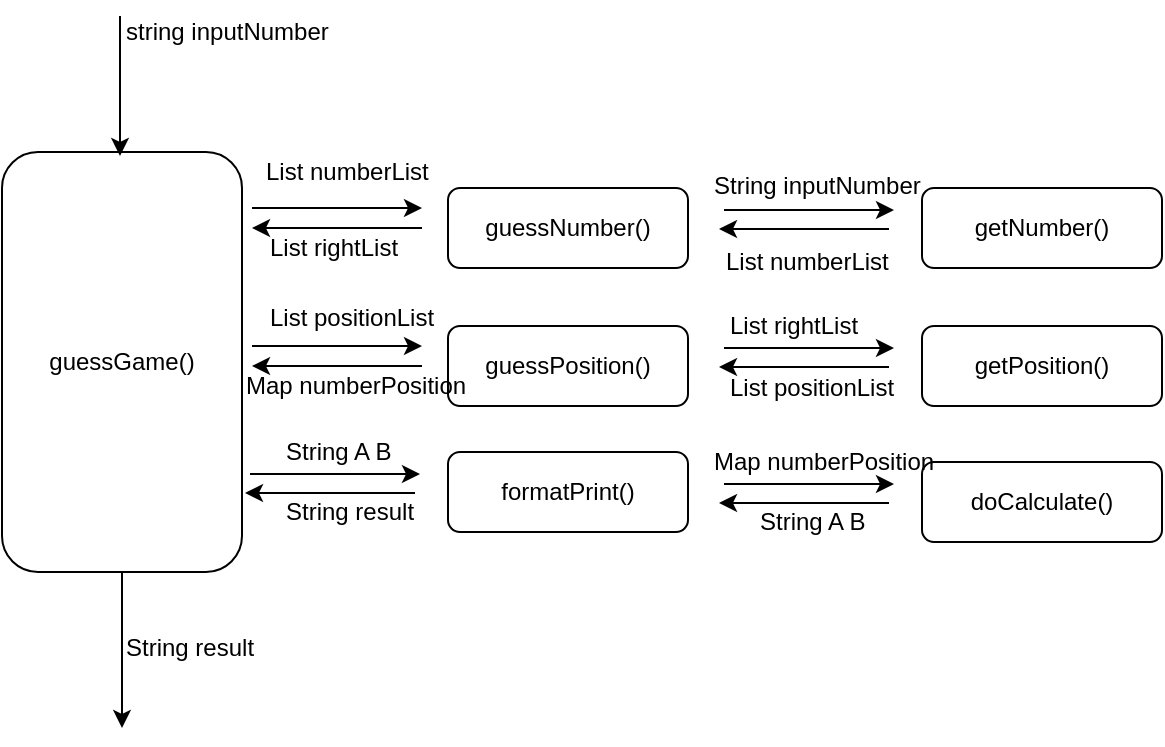<mxfile pages="1" version="11.2.3" type="device"><diagram id="OBb7ZYdGCTeb46D8vZs4" name="第 1 页"><mxGraphModel dx="2062" dy="1156" grid="1" gridSize="10" guides="1" tooltips="1" connect="1" arrows="1" fold="1" page="1" pageScale="1" pageWidth="1169" pageHeight="827" math="0" shadow="0"><root><mxCell id="0"/><mxCell id="1" parent="0"/><mxCell id="13Mk-1m2ix6oDq5AdsB4-1" value="guessGame()" style="rounded=1;whiteSpace=wrap;html=1;" parent="1" vertex="1"><mxGeometry x="110" y="180" width="120" height="210" as="geometry"/></mxCell><mxCell id="13Mk-1m2ix6oDq5AdsB4-2" value="" style="endArrow=classic;html=1;" parent="1" edge="1"><mxGeometry width="50" height="50" relative="1" as="geometry"><mxPoint x="169" y="112" as="sourcePoint"/><mxPoint x="169" y="182" as="targetPoint"/></mxGeometry></mxCell><mxCell id="13Mk-1m2ix6oDq5AdsB4-4" value="guessNumber()" style="rounded=1;whiteSpace=wrap;html=1;" parent="1" vertex="1"><mxGeometry x="333" y="198" width="120" height="40" as="geometry"/></mxCell><mxCell id="13Mk-1m2ix6oDq5AdsB4-6" value="" style="endArrow=classic;html=1;" parent="1" edge="1"><mxGeometry width="50" height="50" relative="1" as="geometry"><mxPoint x="170" y="390" as="sourcePoint"/><mxPoint x="170" y="468" as="targetPoint"/></mxGeometry></mxCell><mxCell id="13Mk-1m2ix6oDq5AdsB4-9" value="getNumber()" style="rounded=1;whiteSpace=wrap;html=1;" parent="1" vertex="1"><mxGeometry x="570" y="198" width="120" height="40" as="geometry"/></mxCell><mxCell id="13Mk-1m2ix6oDq5AdsB4-10" value="" style="endArrow=classic;startArrow=none;html=1;startFill=0;" parent="1" edge="1"><mxGeometry width="50" height="50" relative="1" as="geometry"><mxPoint x="235" y="208" as="sourcePoint"/><mxPoint x="320" y="208" as="targetPoint"/></mxGeometry></mxCell><mxCell id="13Mk-1m2ix6oDq5AdsB4-15" value="" style="endArrow=classic;startArrow=none;html=1;startFill=0;" parent="1" edge="1"><mxGeometry width="50" height="50" relative="1" as="geometry"><mxPoint x="320" y="218" as="sourcePoint"/><mxPoint x="235" y="218" as="targetPoint"/></mxGeometry></mxCell><mxCell id="13Mk-1m2ix6oDq5AdsB4-16" value="List numberList" style="text;html=1;resizable=0;points=[];autosize=1;align=left;verticalAlign=top;spacingTop=-4;" parent="1" vertex="1"><mxGeometry x="240" y="180" width="100" height="20" as="geometry"/></mxCell><mxCell id="13Mk-1m2ix6oDq5AdsB4-17" value="List rightList" style="text;html=1;resizable=0;points=[];autosize=1;align=left;verticalAlign=top;spacingTop=-4;" parent="1" vertex="1"><mxGeometry x="241.5" y="218" width="80" height="20" as="geometry"/></mxCell><mxCell id="13Mk-1m2ix6oDq5AdsB4-22" value="" style="endArrow=classic;startArrow=none;html=1;startFill=0;" parent="1" edge="1"><mxGeometry width="50" height="50" relative="1" as="geometry"><mxPoint x="471" y="209" as="sourcePoint"/><mxPoint x="556" y="209" as="targetPoint"/></mxGeometry></mxCell><mxCell id="13Mk-1m2ix6oDq5AdsB4-23" value="String inputNumber" style="text;html=1;resizable=0;points=[];autosize=1;align=left;verticalAlign=top;spacingTop=-4;" parent="1" vertex="1"><mxGeometry x="464" y="187" width="120" height="20" as="geometry"/></mxCell><mxCell id="13Mk-1m2ix6oDq5AdsB4-24" value="List numberList" style="text;html=1;resizable=0;points=[];autosize=1;align=left;verticalAlign=top;spacingTop=-4;" parent="1" vertex="1"><mxGeometry x="470" y="225" width="100" height="20" as="geometry"/></mxCell><mxCell id="13Mk-1m2ix6oDq5AdsB4-25" value="" style="endArrow=classic;startArrow=none;html=1;startFill=0;" parent="1" edge="1"><mxGeometry width="50" height="50" relative="1" as="geometry"><mxPoint x="553.5" y="218.5" as="sourcePoint"/><mxPoint x="468.5" y="218.5" as="targetPoint"/></mxGeometry></mxCell><mxCell id="13Mk-1m2ix6oDq5AdsB4-26" value="string inputNumber" style="text;html=1;resizable=0;points=[];autosize=1;align=left;verticalAlign=top;spacingTop=-4;" parent="1" vertex="1"><mxGeometry x="170" y="110" width="120" height="20" as="geometry"/></mxCell><mxCell id="13Mk-1m2ix6oDq5AdsB4-27" value="String result" style="text;html=1;resizable=0;points=[];autosize=1;align=left;verticalAlign=top;spacingTop=-4;" parent="1" vertex="1"><mxGeometry x="170" y="418" width="80" height="20" as="geometry"/></mxCell><mxCell id="tLkuRrO0kpC9IvbeIN-y-1" value="guessPosition()" style="rounded=1;whiteSpace=wrap;html=1;" vertex="1" parent="1"><mxGeometry x="333" y="267" width="120" height="40" as="geometry"/></mxCell><mxCell id="tLkuRrO0kpC9IvbeIN-y-2" value="getPosition()" style="rounded=1;whiteSpace=wrap;html=1;" vertex="1" parent="1"><mxGeometry x="570" y="267" width="120" height="40" as="geometry"/></mxCell><mxCell id="tLkuRrO0kpC9IvbeIN-y-3" value="" style="endArrow=classic;startArrow=none;html=1;startFill=0;" edge="1" parent="1"><mxGeometry width="50" height="50" relative="1" as="geometry"><mxPoint x="235" y="277" as="sourcePoint"/><mxPoint x="320" y="277" as="targetPoint"/></mxGeometry></mxCell><mxCell id="tLkuRrO0kpC9IvbeIN-y-4" value="" style="endArrow=classic;startArrow=none;html=1;startFill=0;" edge="1" parent="1"><mxGeometry width="50" height="50" relative="1" as="geometry"><mxPoint x="320" y="287" as="sourcePoint"/><mxPoint x="235" y="287" as="targetPoint"/></mxGeometry></mxCell><mxCell id="tLkuRrO0kpC9IvbeIN-y-5" value="List positionList" style="text;html=1;resizable=0;points=[];autosize=1;align=left;verticalAlign=top;spacingTop=-4;" vertex="1" parent="1"><mxGeometry x="241.5" y="252.5" width="100" height="20" as="geometry"/></mxCell><mxCell id="tLkuRrO0kpC9IvbeIN-y-6" value="Map numberPosition" style="text;html=1;resizable=0;points=[];autosize=1;align=left;verticalAlign=top;spacingTop=-4;" vertex="1" parent="1"><mxGeometry x="230" y="286.5" width="130" height="20" as="geometry"/></mxCell><mxCell id="tLkuRrO0kpC9IvbeIN-y-7" value="" style="endArrow=classic;startArrow=none;html=1;startFill=0;" edge="1" parent="1"><mxGeometry width="50" height="50" relative="1" as="geometry"><mxPoint x="471" y="278" as="sourcePoint"/><mxPoint x="556" y="278" as="targetPoint"/></mxGeometry></mxCell><mxCell id="tLkuRrO0kpC9IvbeIN-y-9" value="List positionList" style="text;html=1;resizable=0;points=[];autosize=1;align=left;verticalAlign=top;spacingTop=-4;" vertex="1" parent="1"><mxGeometry x="471.5" y="288" width="100" height="20" as="geometry"/></mxCell><mxCell id="tLkuRrO0kpC9IvbeIN-y-10" value="" style="endArrow=classic;startArrow=none;html=1;startFill=0;" edge="1" parent="1"><mxGeometry width="50" height="50" relative="1" as="geometry"><mxPoint x="553.5" y="287.5" as="sourcePoint"/><mxPoint x="468.5" y="287.5" as="targetPoint"/></mxGeometry></mxCell><mxCell id="tLkuRrO0kpC9IvbeIN-y-21" value="formatPrint()" style="rounded=1;whiteSpace=wrap;html=1;" vertex="1" parent="1"><mxGeometry x="333" y="330" width="120" height="40" as="geometry"/></mxCell><mxCell id="tLkuRrO0kpC9IvbeIN-y-22" value="" style="endArrow=classic;startArrow=none;html=1;startFill=0;" edge="1" parent="1"><mxGeometry width="50" height="50" relative="1" as="geometry"><mxPoint x="234" y="341" as="sourcePoint"/><mxPoint x="319" y="341" as="targetPoint"/></mxGeometry></mxCell><mxCell id="tLkuRrO0kpC9IvbeIN-y-23" value="String result" style="text;html=1;resizable=0;points=[];autosize=1;align=left;verticalAlign=top;spacingTop=-4;" vertex="1" parent="1"><mxGeometry x="250" y="350" width="80" height="20" as="geometry"/></mxCell><mxCell id="tLkuRrO0kpC9IvbeIN-y-24" value="" style="endArrow=classic;startArrow=none;html=1;startFill=0;" edge="1" parent="1"><mxGeometry width="50" height="50" relative="1" as="geometry"><mxPoint x="316.5" y="350.5" as="sourcePoint"/><mxPoint x="231.5" y="350.5" as="targetPoint"/></mxGeometry></mxCell><mxCell id="tLkuRrO0kpC9IvbeIN-y-25" value="String A B" style="text;html=1;resizable=0;points=[];autosize=1;align=left;verticalAlign=top;spacingTop=-4;" vertex="1" parent="1"><mxGeometry x="250" y="320" width="70" height="20" as="geometry"/></mxCell><mxCell id="tLkuRrO0kpC9IvbeIN-y-28" value="List rightList" style="text;html=1;resizable=0;points=[];autosize=1;align=left;verticalAlign=top;spacingTop=-4;" vertex="1" parent="1"><mxGeometry x="471.5" y="256.5" width="80" height="20" as="geometry"/></mxCell><mxCell id="tLkuRrO0kpC9IvbeIN-y-33" value="doCalculate()" style="rounded=1;whiteSpace=wrap;html=1;" vertex="1" parent="1"><mxGeometry x="570" y="335" width="120" height="40" as="geometry"/></mxCell><mxCell id="tLkuRrO0kpC9IvbeIN-y-34" value="" style="endArrow=classic;startArrow=none;html=1;startFill=0;" edge="1" parent="1"><mxGeometry width="50" height="50" relative="1" as="geometry"><mxPoint x="471" y="346" as="sourcePoint"/><mxPoint x="556" y="346" as="targetPoint"/></mxGeometry></mxCell><mxCell id="tLkuRrO0kpC9IvbeIN-y-35" value="String A B" style="text;html=1;resizable=0;points=[];autosize=1;align=left;verticalAlign=top;spacingTop=-4;" vertex="1" parent="1"><mxGeometry x="487" y="355" width="70" height="20" as="geometry"/></mxCell><mxCell id="tLkuRrO0kpC9IvbeIN-y-36" value="" style="endArrow=classic;startArrow=none;html=1;startFill=0;" edge="1" parent="1"><mxGeometry width="50" height="50" relative="1" as="geometry"><mxPoint x="553.5" y="355.5" as="sourcePoint"/><mxPoint x="468.5" y="355.5" as="targetPoint"/></mxGeometry></mxCell><mxCell id="tLkuRrO0kpC9IvbeIN-y-37" value="Map numberPosition" style="text;html=1;resizable=0;points=[];autosize=1;align=left;verticalAlign=top;spacingTop=-4;" vertex="1" parent="1"><mxGeometry x="464" y="325" width="130" height="20" as="geometry"/></mxCell></root></mxGraphModel></diagram></mxfile>